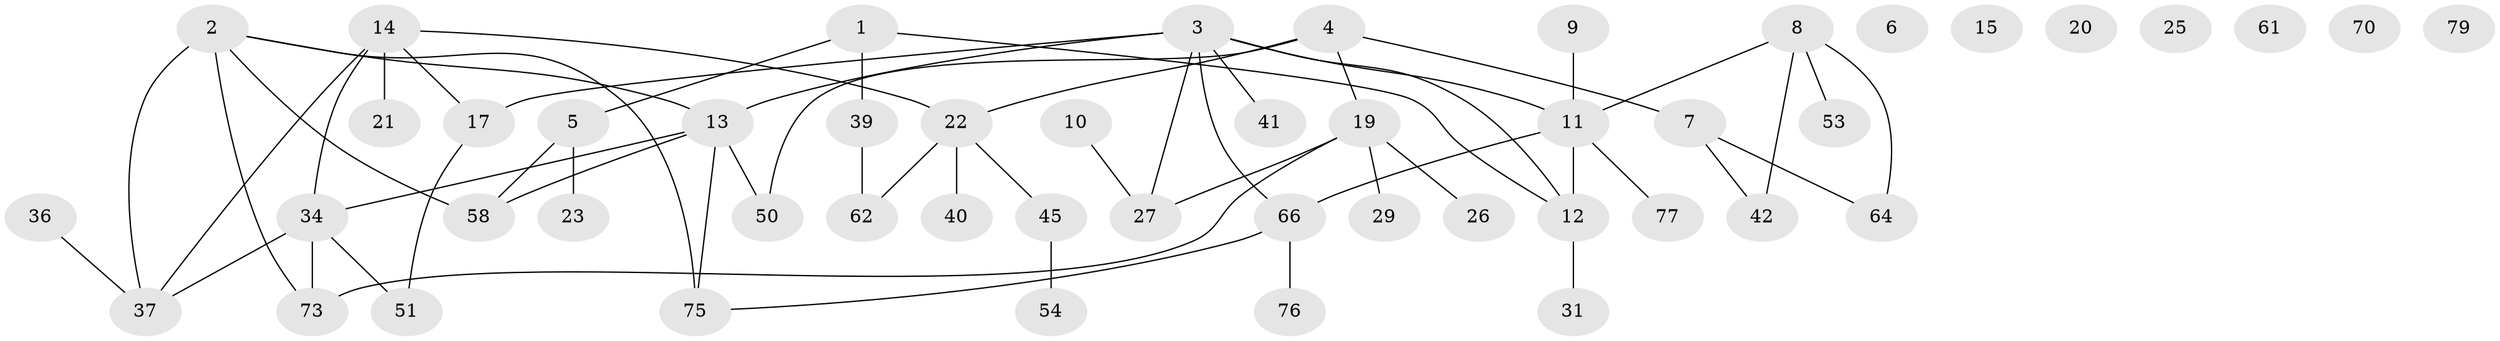 // original degree distribution, {1: 0.2289156626506024, 2: 0.3132530120481928, 3: 0.20481927710843373, 4: 0.13253012048192772, 0: 0.07228915662650602, 5: 0.04819277108433735}
// Generated by graph-tools (version 1.1) at 2025/16/03/04/25 18:16:41]
// undirected, 49 vertices, 58 edges
graph export_dot {
graph [start="1"]
  node [color=gray90,style=filled];
  1 [super="+16"];
  2 [super="+32+33"];
  3 [super="+52+48"];
  4 [super="+43+81"];
  5 [super="+30"];
  6 [super="+80"];
  7 [super="+59"];
  8 [super="+18"];
  9 [super="+35"];
  10;
  11 [super="+24"];
  12 [super="+74"];
  13 [super="+28+69"];
  14 [super="+71+60"];
  15;
  17 [super="+78+67"];
  19 [super="+83"];
  20;
  21;
  22 [super="+47"];
  23;
  25;
  26;
  27 [super="+44"];
  29;
  31;
  34 [super="+38"];
  36;
  37 [super="+46+49"];
  39;
  40;
  41 [super="+63"];
  42 [super="+57"];
  45;
  50;
  51;
  53;
  54;
  58;
  61;
  62 [super="+72"];
  64;
  66;
  70;
  73;
  75;
  76;
  77;
  79;
  1 -- 5;
  1 -- 39;
  1 -- 12;
  2 -- 37;
  2 -- 73;
  2 -- 75;
  2 -- 13;
  2 -- 58;
  3 -- 66;
  3 -- 13;
  3 -- 17;
  3 -- 41;
  3 -- 11;
  3 -- 27;
  3 -- 12;
  4 -- 19;
  4 -- 22;
  4 -- 7;
  4 -- 50;
  5 -- 58;
  5 -- 23;
  7 -- 64;
  7 -- 42 [weight=2];
  8 -- 11;
  8 -- 42;
  8 -- 64;
  8 -- 53;
  9 -- 11;
  10 -- 27;
  11 -- 12;
  11 -- 77;
  11 -- 66;
  12 -- 31;
  13 -- 58;
  13 -- 50;
  13 -- 34;
  13 -- 75;
  14 -- 34;
  14 -- 17;
  14 -- 37;
  14 -- 21;
  14 -- 22;
  17 -- 51;
  19 -- 73;
  19 -- 26;
  19 -- 27;
  19 -- 29;
  22 -- 40;
  22 -- 45;
  22 -- 62;
  34 -- 51;
  34 -- 73;
  34 -- 37;
  36 -- 37;
  39 -- 62;
  45 -- 54;
  66 -- 75;
  66 -- 76;
}

